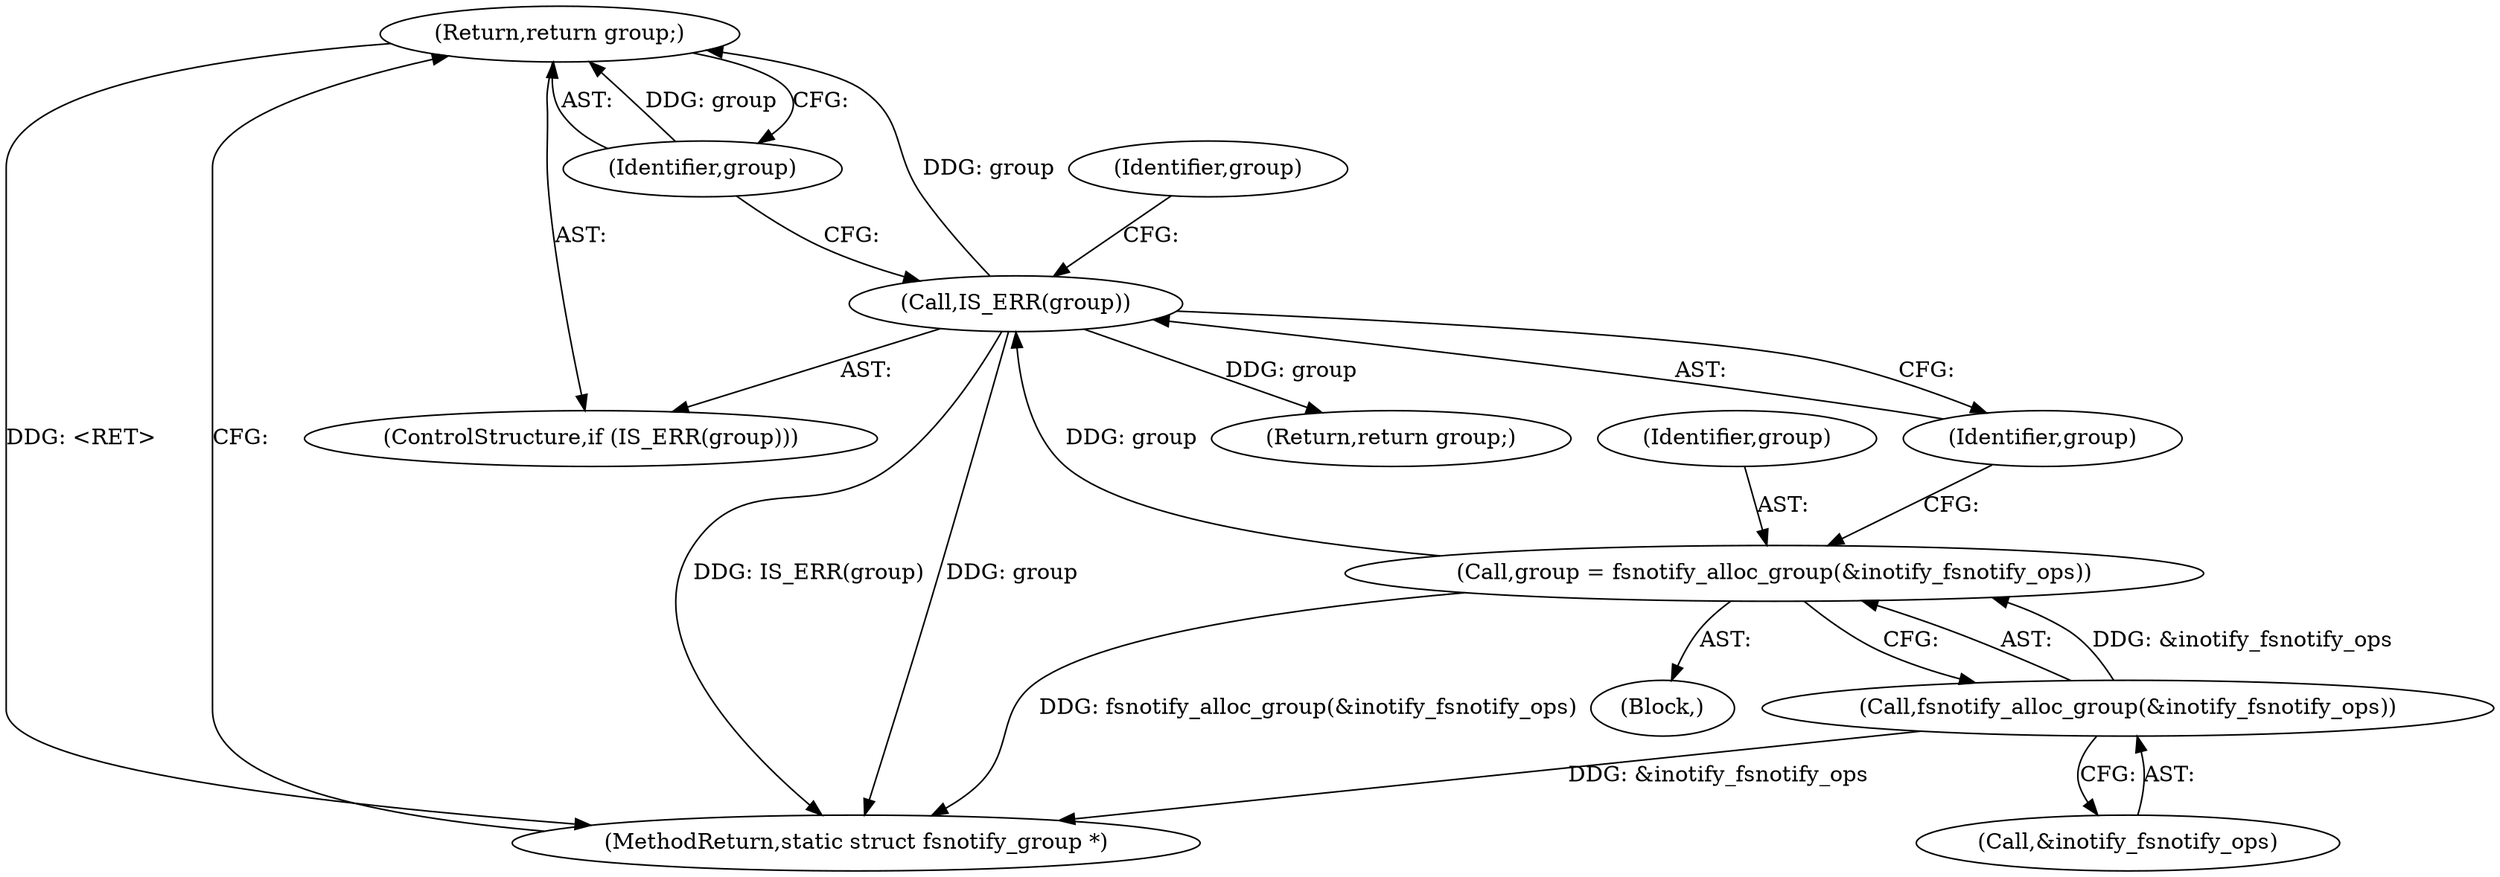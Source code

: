 digraph "0_linux_d0de4dc584ec6aa3b26fffea320a8457827768fc_1@pointer" {
"1000113" [label="(Return,return group;)"];
"1000114" [label="(Identifier,group)"];
"1000111" [label="(Call,IS_ERR(group))"];
"1000105" [label="(Call,group = fsnotify_alloc_group(&inotify_fsnotify_ops))"];
"1000107" [label="(Call,fsnotify_alloc_group(&inotify_fsnotify_ops))"];
"1000108" [label="(Call,&inotify_fsnotify_ops)"];
"1000110" [label="(ControlStructure,if (IS_ERR(group)))"];
"1000117" [label="(Identifier,group)"];
"1000105" [label="(Call,group = fsnotify_alloc_group(&inotify_fsnotify_ops))"];
"1000106" [label="(Identifier,group)"];
"1000155" [label="(Return,return group;)"];
"1000111" [label="(Call,IS_ERR(group))"];
"1000112" [label="(Identifier,group)"];
"1000107" [label="(Call,fsnotify_alloc_group(&inotify_fsnotify_ops))"];
"1000114" [label="(Identifier,group)"];
"1000113" [label="(Return,return group;)"];
"1000103" [label="(Block,)"];
"1000157" [label="(MethodReturn,static struct fsnotify_group *)"];
"1000113" -> "1000110"  [label="AST: "];
"1000113" -> "1000114"  [label="CFG: "];
"1000114" -> "1000113"  [label="AST: "];
"1000157" -> "1000113"  [label="CFG: "];
"1000113" -> "1000157"  [label="DDG: <RET>"];
"1000114" -> "1000113"  [label="DDG: group"];
"1000111" -> "1000113"  [label="DDG: group"];
"1000114" -> "1000111"  [label="CFG: "];
"1000111" -> "1000110"  [label="AST: "];
"1000111" -> "1000112"  [label="CFG: "];
"1000112" -> "1000111"  [label="AST: "];
"1000117" -> "1000111"  [label="CFG: "];
"1000111" -> "1000157"  [label="DDG: group"];
"1000111" -> "1000157"  [label="DDG: IS_ERR(group)"];
"1000105" -> "1000111"  [label="DDG: group"];
"1000111" -> "1000155"  [label="DDG: group"];
"1000105" -> "1000103"  [label="AST: "];
"1000105" -> "1000107"  [label="CFG: "];
"1000106" -> "1000105"  [label="AST: "];
"1000107" -> "1000105"  [label="AST: "];
"1000112" -> "1000105"  [label="CFG: "];
"1000105" -> "1000157"  [label="DDG: fsnotify_alloc_group(&inotify_fsnotify_ops)"];
"1000107" -> "1000105"  [label="DDG: &inotify_fsnotify_ops"];
"1000107" -> "1000108"  [label="CFG: "];
"1000108" -> "1000107"  [label="AST: "];
"1000107" -> "1000157"  [label="DDG: &inotify_fsnotify_ops"];
}

